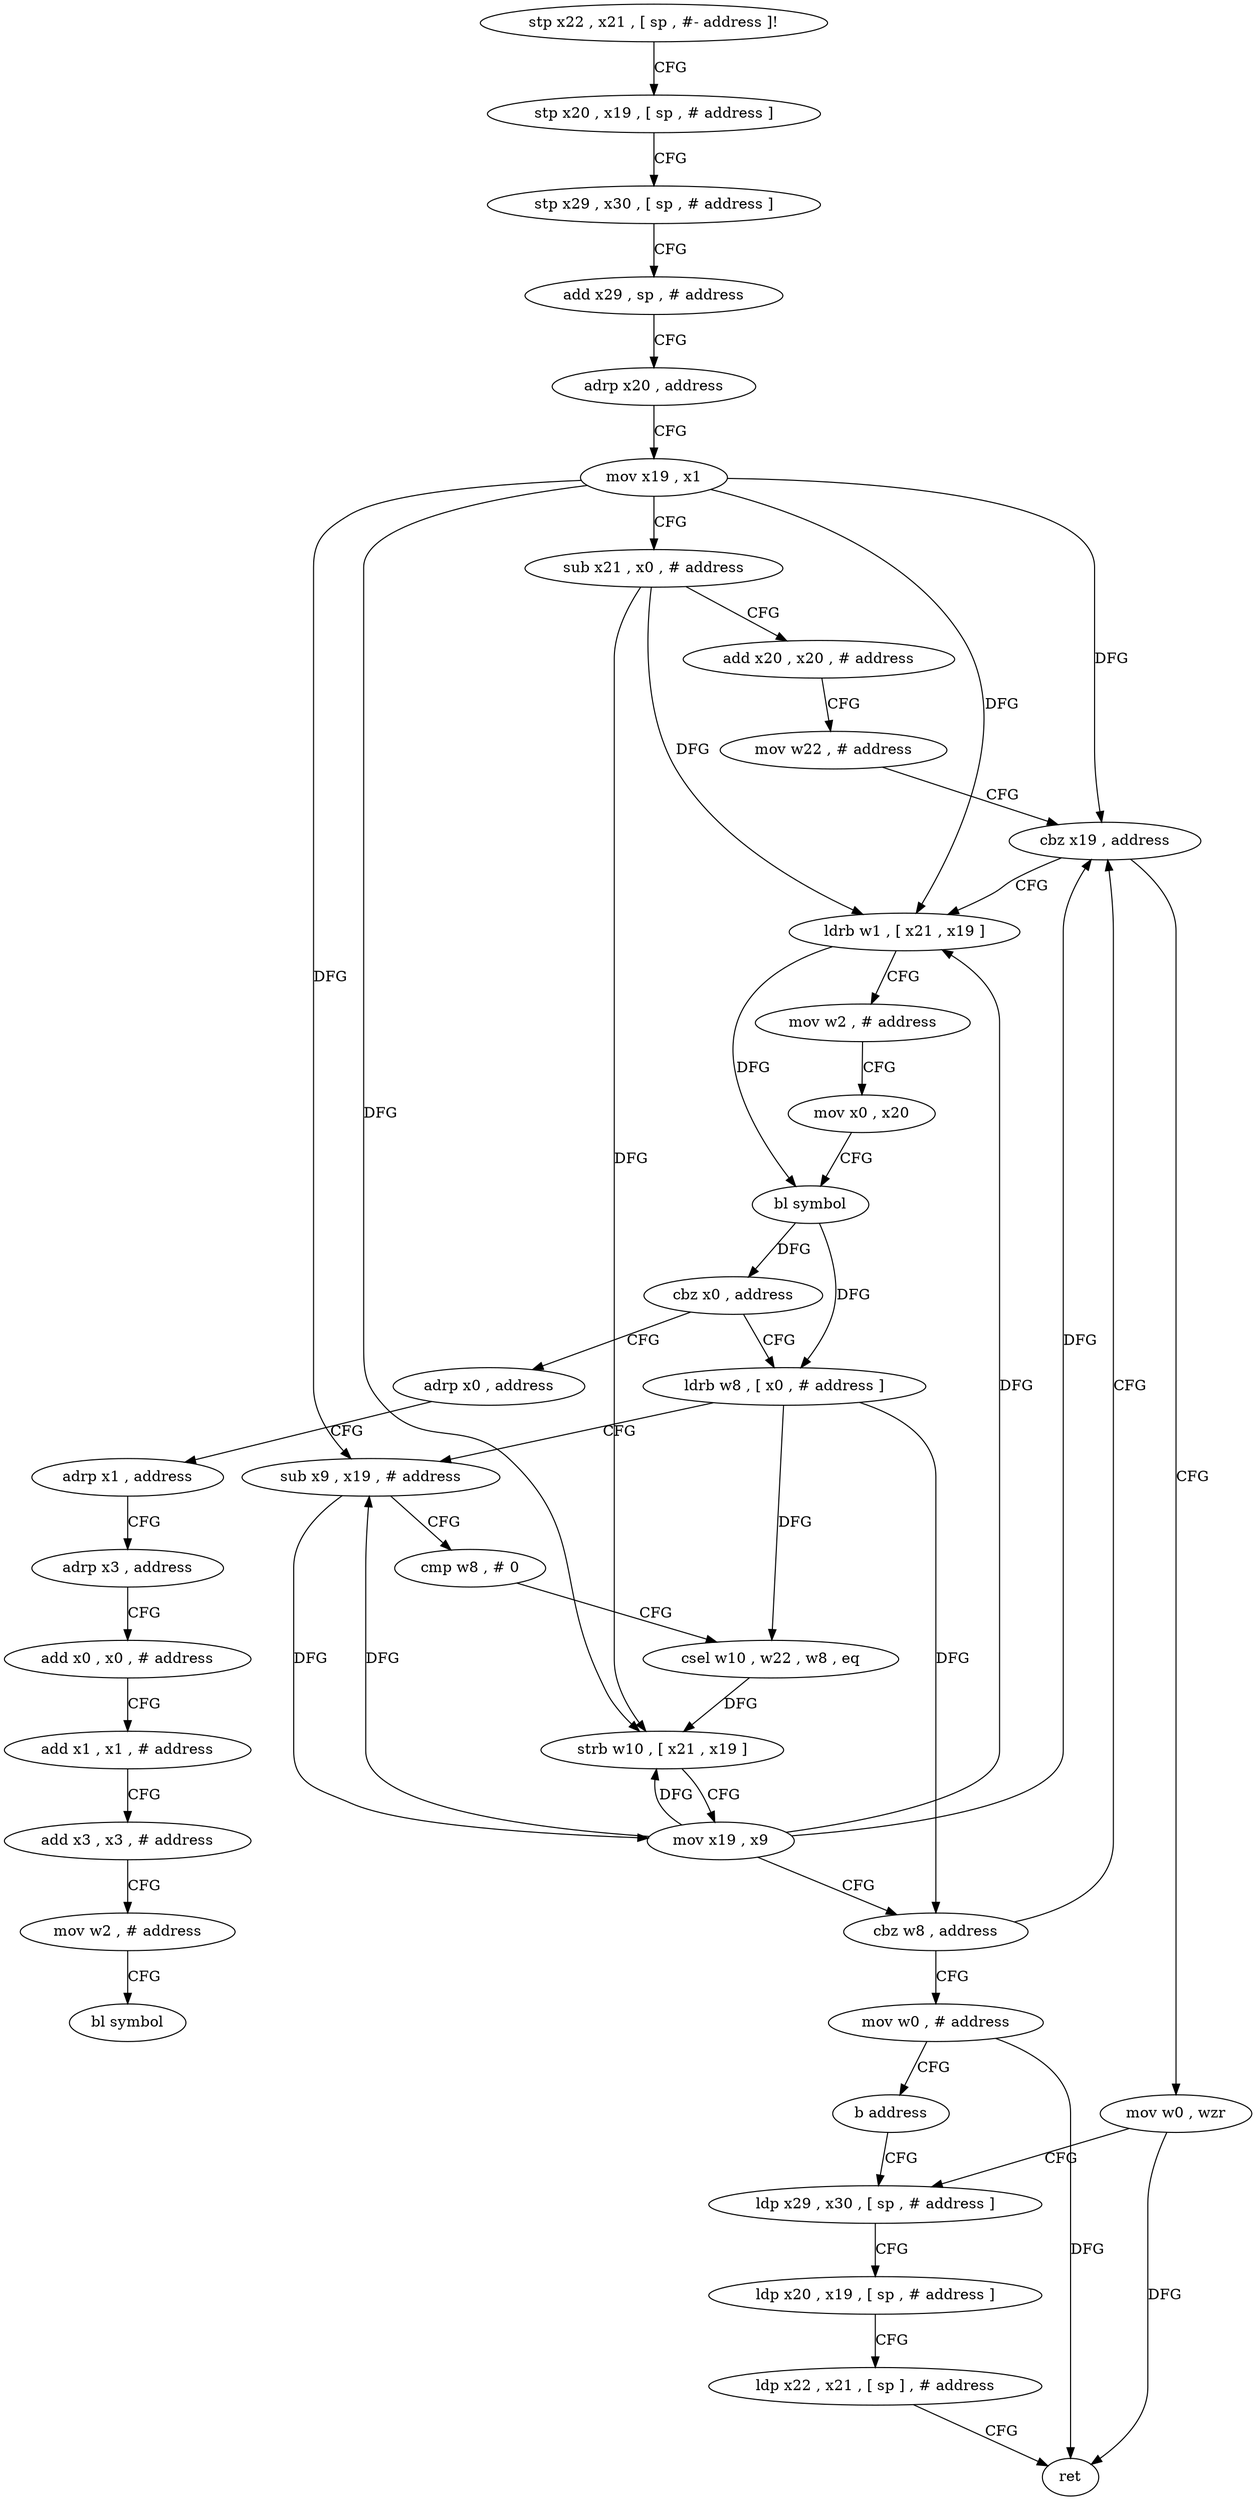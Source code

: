 digraph "func" {
"4208452" [label = "stp x22 , x21 , [ sp , #- address ]!" ]
"4208456" [label = "stp x20 , x19 , [ sp , # address ]" ]
"4208460" [label = "stp x29 , x30 , [ sp , # address ]" ]
"4208464" [label = "add x29 , sp , # address" ]
"4208468" [label = "adrp x20 , address" ]
"4208472" [label = "mov x19 , x1" ]
"4208476" [label = "sub x21 , x0 , # address" ]
"4208480" [label = "add x20 , x20 , # address" ]
"4208484" [label = "mov w22 , # address" ]
"4208488" [label = "cbz x19 , address" ]
"4208548" [label = "mov w0 , wzr" ]
"4208552" [label = "ldp x29 , x30 , [ sp , # address ]" ]
"4208492" [label = "ldrb w1 , [ x21 , x19 ]" ]
"4208496" [label = "mov w2 , # address" ]
"4208500" [label = "mov x0 , x20" ]
"4208504" [label = "bl symbol" ]
"4208508" [label = "cbz x0 , address" ]
"4208568" [label = "adrp x0 , address" ]
"4208512" [label = "ldrb w8 , [ x0 , # address ]" ]
"4208572" [label = "adrp x1 , address" ]
"4208576" [label = "adrp x3 , address" ]
"4208580" [label = "add x0 , x0 , # address" ]
"4208584" [label = "add x1 , x1 , # address" ]
"4208588" [label = "add x3 , x3 , # address" ]
"4208592" [label = "mov w2 , # address" ]
"4208596" [label = "bl symbol" ]
"4208516" [label = "sub x9 , x19 , # address" ]
"4208520" [label = "cmp w8 , # 0" ]
"4208524" [label = "csel w10 , w22 , w8 , eq" ]
"4208528" [label = "strb w10 , [ x21 , x19 ]" ]
"4208532" [label = "mov x19 , x9" ]
"4208536" [label = "cbz w8 , address" ]
"4208540" [label = "mov w0 , # address" ]
"4208544" [label = "b address" ]
"4208556" [label = "ldp x20 , x19 , [ sp , # address ]" ]
"4208560" [label = "ldp x22 , x21 , [ sp ] , # address" ]
"4208564" [label = "ret" ]
"4208452" -> "4208456" [ label = "CFG" ]
"4208456" -> "4208460" [ label = "CFG" ]
"4208460" -> "4208464" [ label = "CFG" ]
"4208464" -> "4208468" [ label = "CFG" ]
"4208468" -> "4208472" [ label = "CFG" ]
"4208472" -> "4208476" [ label = "CFG" ]
"4208472" -> "4208488" [ label = "DFG" ]
"4208472" -> "4208492" [ label = "DFG" ]
"4208472" -> "4208516" [ label = "DFG" ]
"4208472" -> "4208528" [ label = "DFG" ]
"4208476" -> "4208480" [ label = "CFG" ]
"4208476" -> "4208492" [ label = "DFG" ]
"4208476" -> "4208528" [ label = "DFG" ]
"4208480" -> "4208484" [ label = "CFG" ]
"4208484" -> "4208488" [ label = "CFG" ]
"4208488" -> "4208548" [ label = "CFG" ]
"4208488" -> "4208492" [ label = "CFG" ]
"4208548" -> "4208552" [ label = "CFG" ]
"4208548" -> "4208564" [ label = "DFG" ]
"4208552" -> "4208556" [ label = "CFG" ]
"4208492" -> "4208496" [ label = "CFG" ]
"4208492" -> "4208504" [ label = "DFG" ]
"4208496" -> "4208500" [ label = "CFG" ]
"4208500" -> "4208504" [ label = "CFG" ]
"4208504" -> "4208508" [ label = "DFG" ]
"4208504" -> "4208512" [ label = "DFG" ]
"4208508" -> "4208568" [ label = "CFG" ]
"4208508" -> "4208512" [ label = "CFG" ]
"4208568" -> "4208572" [ label = "CFG" ]
"4208512" -> "4208516" [ label = "CFG" ]
"4208512" -> "4208524" [ label = "DFG" ]
"4208512" -> "4208536" [ label = "DFG" ]
"4208572" -> "4208576" [ label = "CFG" ]
"4208576" -> "4208580" [ label = "CFG" ]
"4208580" -> "4208584" [ label = "CFG" ]
"4208584" -> "4208588" [ label = "CFG" ]
"4208588" -> "4208592" [ label = "CFG" ]
"4208592" -> "4208596" [ label = "CFG" ]
"4208516" -> "4208520" [ label = "CFG" ]
"4208516" -> "4208532" [ label = "DFG" ]
"4208520" -> "4208524" [ label = "CFG" ]
"4208524" -> "4208528" [ label = "DFG" ]
"4208528" -> "4208532" [ label = "CFG" ]
"4208532" -> "4208536" [ label = "CFG" ]
"4208532" -> "4208488" [ label = "DFG" ]
"4208532" -> "4208492" [ label = "DFG" ]
"4208532" -> "4208516" [ label = "DFG" ]
"4208532" -> "4208528" [ label = "DFG" ]
"4208536" -> "4208488" [ label = "CFG" ]
"4208536" -> "4208540" [ label = "CFG" ]
"4208540" -> "4208544" [ label = "CFG" ]
"4208540" -> "4208564" [ label = "DFG" ]
"4208544" -> "4208552" [ label = "CFG" ]
"4208556" -> "4208560" [ label = "CFG" ]
"4208560" -> "4208564" [ label = "CFG" ]
}
